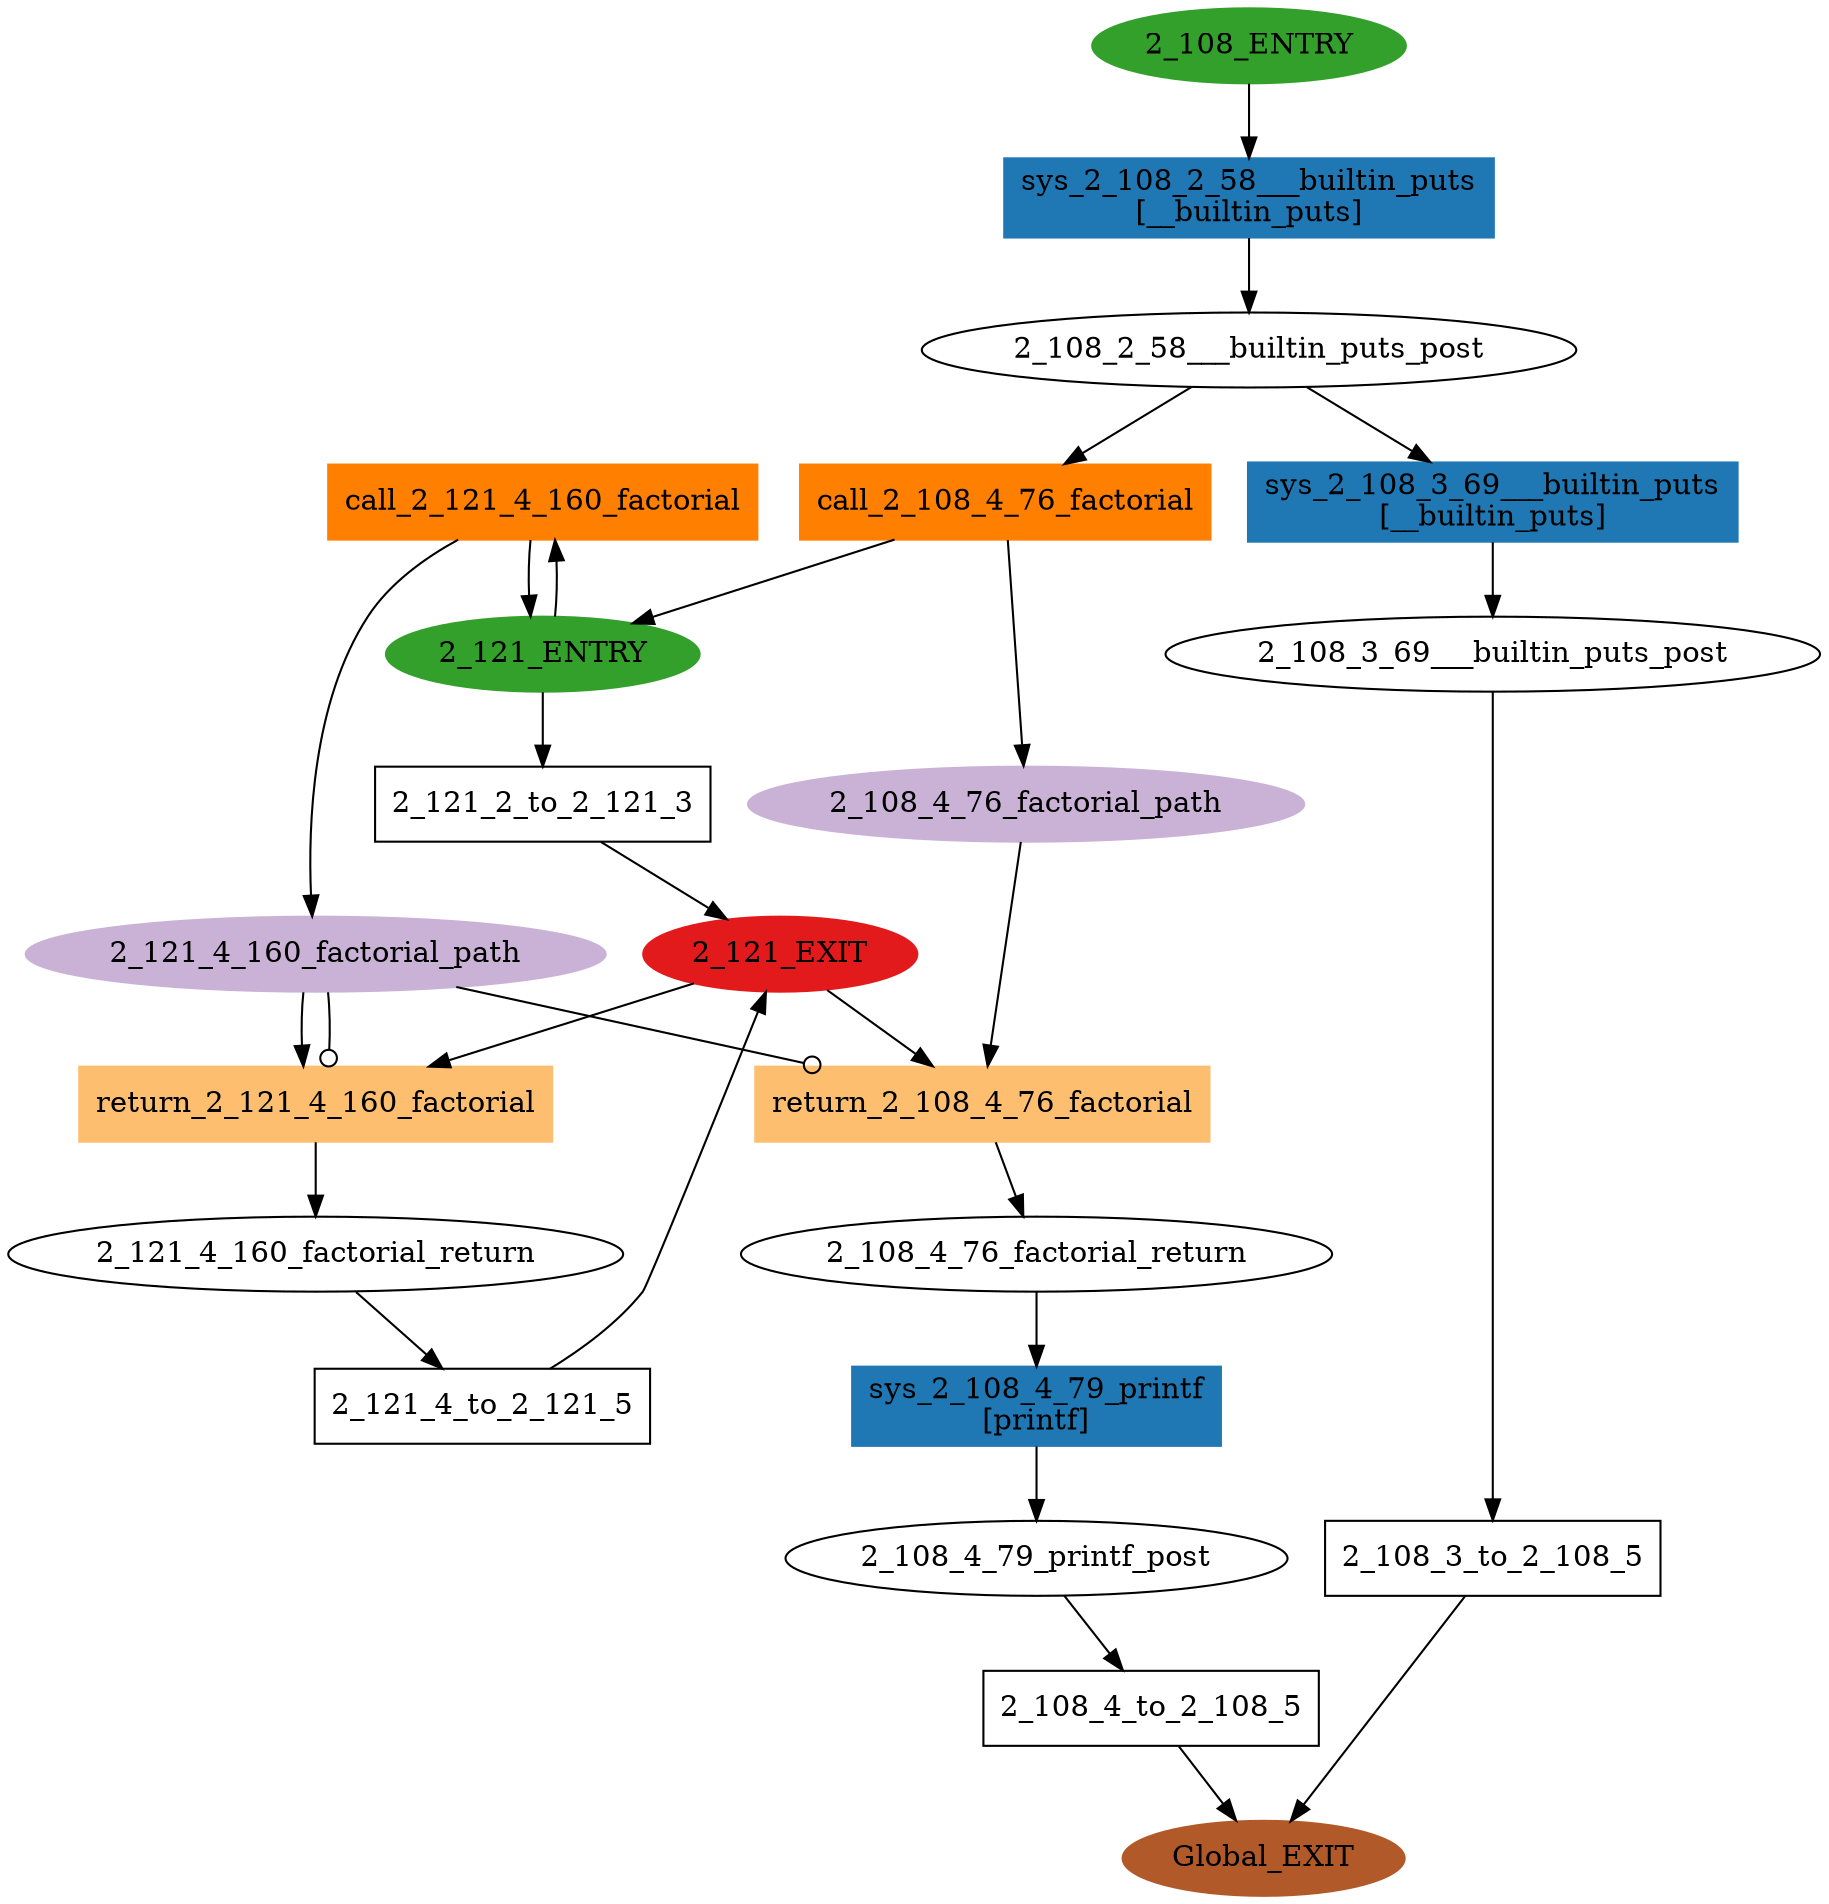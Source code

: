 digraph model { 
compound=true; 
node  [style="filled", colorscheme="paired12"];  "2_108_3_69___builtin_puts_post" [shape=ellipse, style=""];
  "2_121_EXIT" [shape=ellipse, color=6, style=filled];
  "2_108_4_76_factorial_path" [shape=ellipse, color=9, style=filled];
  "2_108_ENTRY" [shape=ellipse, color=4, style=filled];
  "2_121_4_160_factorial_return" [shape=ellipse, style=""];
  "2_108_4_76_factorial_return" [shape=ellipse, style=""];
  "2_121_ENTRY" [shape=ellipse, color=4, style=filled];
  "2_121_4_160_factorial_path" [shape=ellipse, color=9, style=filled];
  "2_108_2_58___builtin_puts_post" [shape=ellipse, style=""];
  "Global_EXIT" [shape=ellipse, color=12, style=filled];
  "2_108_4_79_printf_post" [shape=ellipse, style=""];
  "call_2_121_4_160_factorial" [shape=box, style=""];
  "call_2_121_4_160_factorial" [color=8, style=filled];
  "call_2_121_4_160_factorial" [label="call_2_121_4_160_factorial\n"];
  "2_108_3_to_2_108_5" [shape=box, style=""];
  "2_108_3_to_2_108_5" [label="2_108_3_to_2_108_5\n"];
  "2_121_2_to_2_121_3" [shape=box, style=""];
  "2_121_2_to_2_121_3" [label="2_121_2_to_2_121_3\n"];
  "sys_2_108_2_58___builtin_puts" [shape=box, style=""];
  "sys_2_108_2_58___builtin_puts" [color=2, style=filled];
  "sys_2_108_2_58___builtin_puts" [label="sys_2_108_2_58___builtin_puts\n[__builtin_puts]"];
  "return_2_108_4_76_factorial" [shape=box, style=""];
  "return_2_108_4_76_factorial" [color=7, style=filled];
  "return_2_108_4_76_factorial" [label="return_2_108_4_76_factorial\n"];
  "2_121_4_to_2_121_5" [shape=box, style=""];
  "2_121_4_to_2_121_5" [label="2_121_4_to_2_121_5\n"];
  "return_2_121_4_160_factorial" [shape=box, style=""];
  "return_2_121_4_160_factorial" [color=7, style=filled];
  "return_2_121_4_160_factorial" [label="return_2_121_4_160_factorial\n"];
  "sys_2_108_3_69___builtin_puts" [shape=box, style=""];
  "sys_2_108_3_69___builtin_puts" [color=2, style=filled];
  "sys_2_108_3_69___builtin_puts" [label="sys_2_108_3_69___builtin_puts\n[__builtin_puts]"];
  "call_2_108_4_76_factorial" [shape=box, style=""];
  "call_2_108_4_76_factorial" [color=8, style=filled];
  "call_2_108_4_76_factorial" [label="call_2_108_4_76_factorial\n"];
  "sys_2_108_4_79_printf" [shape=box, style=""];
  "sys_2_108_4_79_printf" [color=2, style=filled];
  "sys_2_108_4_79_printf" [label="sys_2_108_4_79_printf\n[printf]"];
  "2_108_4_to_2_108_5" [shape=box, style=""];
  "2_108_4_to_2_108_5" [label="2_108_4_to_2_108_5\n"];
  "2_121_4_160_factorial_path" -> "return_2_121_4_160_factorial" [label="", arrowhead="normal"];
  "2_121_4_160_factorial_path" -> "return_2_121_4_160_factorial" [label="", arrowhead="odot"];
  "2_108_3_to_2_108_5" -> "Global_EXIT" [label="", arrowhead="normal"];
  "sys_2_108_3_69___builtin_puts" -> "2_108_3_69___builtin_puts_post" [label="", arrowhead="normal"];
  "2_108_3_69___builtin_puts_post" -> "2_108_3_to_2_108_5" [label="", arrowhead="normal"];
  "2_121_2_to_2_121_3" -> "2_121_EXIT" [label="", arrowhead="normal"];
  "sys_2_108_2_58___builtin_puts" -> "2_108_2_58___builtin_puts_post" [label="", arrowhead="normal"];
  "2_121_4_160_factorial_return" -> "2_121_4_to_2_121_5" [label="", arrowhead="normal"];
  "return_2_108_4_76_factorial" -> "2_108_4_76_factorial_return" [label="", arrowhead="normal"];
  "2_108_2_58___builtin_puts_post" -> "call_2_108_4_76_factorial" [label="", arrowhead="normal"];
  "2_108_4_76_factorial_path" -> "return_2_108_4_76_factorial" [label="", arrowhead="normal"];
  "2_121_EXIT" -> "return_2_121_4_160_factorial" [label="", arrowhead="normal"];
  "call_2_121_4_160_factorial" -> "2_121_ENTRY" [label="", arrowhead="normal"];
  "2_108_2_58___builtin_puts_post" -> "sys_2_108_3_69___builtin_puts" [label="", arrowhead="normal"];
  "2_121_ENTRY" -> "call_2_121_4_160_factorial" [label="", arrowhead="normal"];
  "2_121_4_160_factorial_path" -> "return_2_108_4_76_factorial" [label="", arrowhead="odot"];
  "sys_2_108_4_79_printf" -> "2_108_4_79_printf_post" [label="", arrowhead="normal"];
  "2_108_4_to_2_108_5" -> "Global_EXIT" [label="", arrowhead="normal"];
  "call_2_108_4_76_factorial" -> "2_121_ENTRY" [label="", arrowhead="normal"];
  "2_108_4_76_factorial_return" -> "sys_2_108_4_79_printf" [label="", arrowhead="normal"];
  "call_2_108_4_76_factorial" -> "2_108_4_76_factorial_path" [label="", arrowhead="normal"];
  "2_121_4_to_2_121_5" -> "2_121_EXIT" [label="", arrowhead="normal"];
  "call_2_121_4_160_factorial" -> "2_121_4_160_factorial_path" [label="", arrowhead="normal"];
  "2_121_EXIT" -> "return_2_108_4_76_factorial" [label="", arrowhead="normal"];
  "2_121_ENTRY" -> "2_121_2_to_2_121_3" [label="", arrowhead="normal"];
  "return_2_121_4_160_factorial" -> "2_121_4_160_factorial_return" [label="", arrowhead="normal"];
  "2_108_4_79_printf_post" -> "2_108_4_to_2_108_5" [label="", arrowhead="normal"];
  "2_108_ENTRY" -> "sys_2_108_2_58___builtin_puts" [label="", arrowhead="normal"];
}
